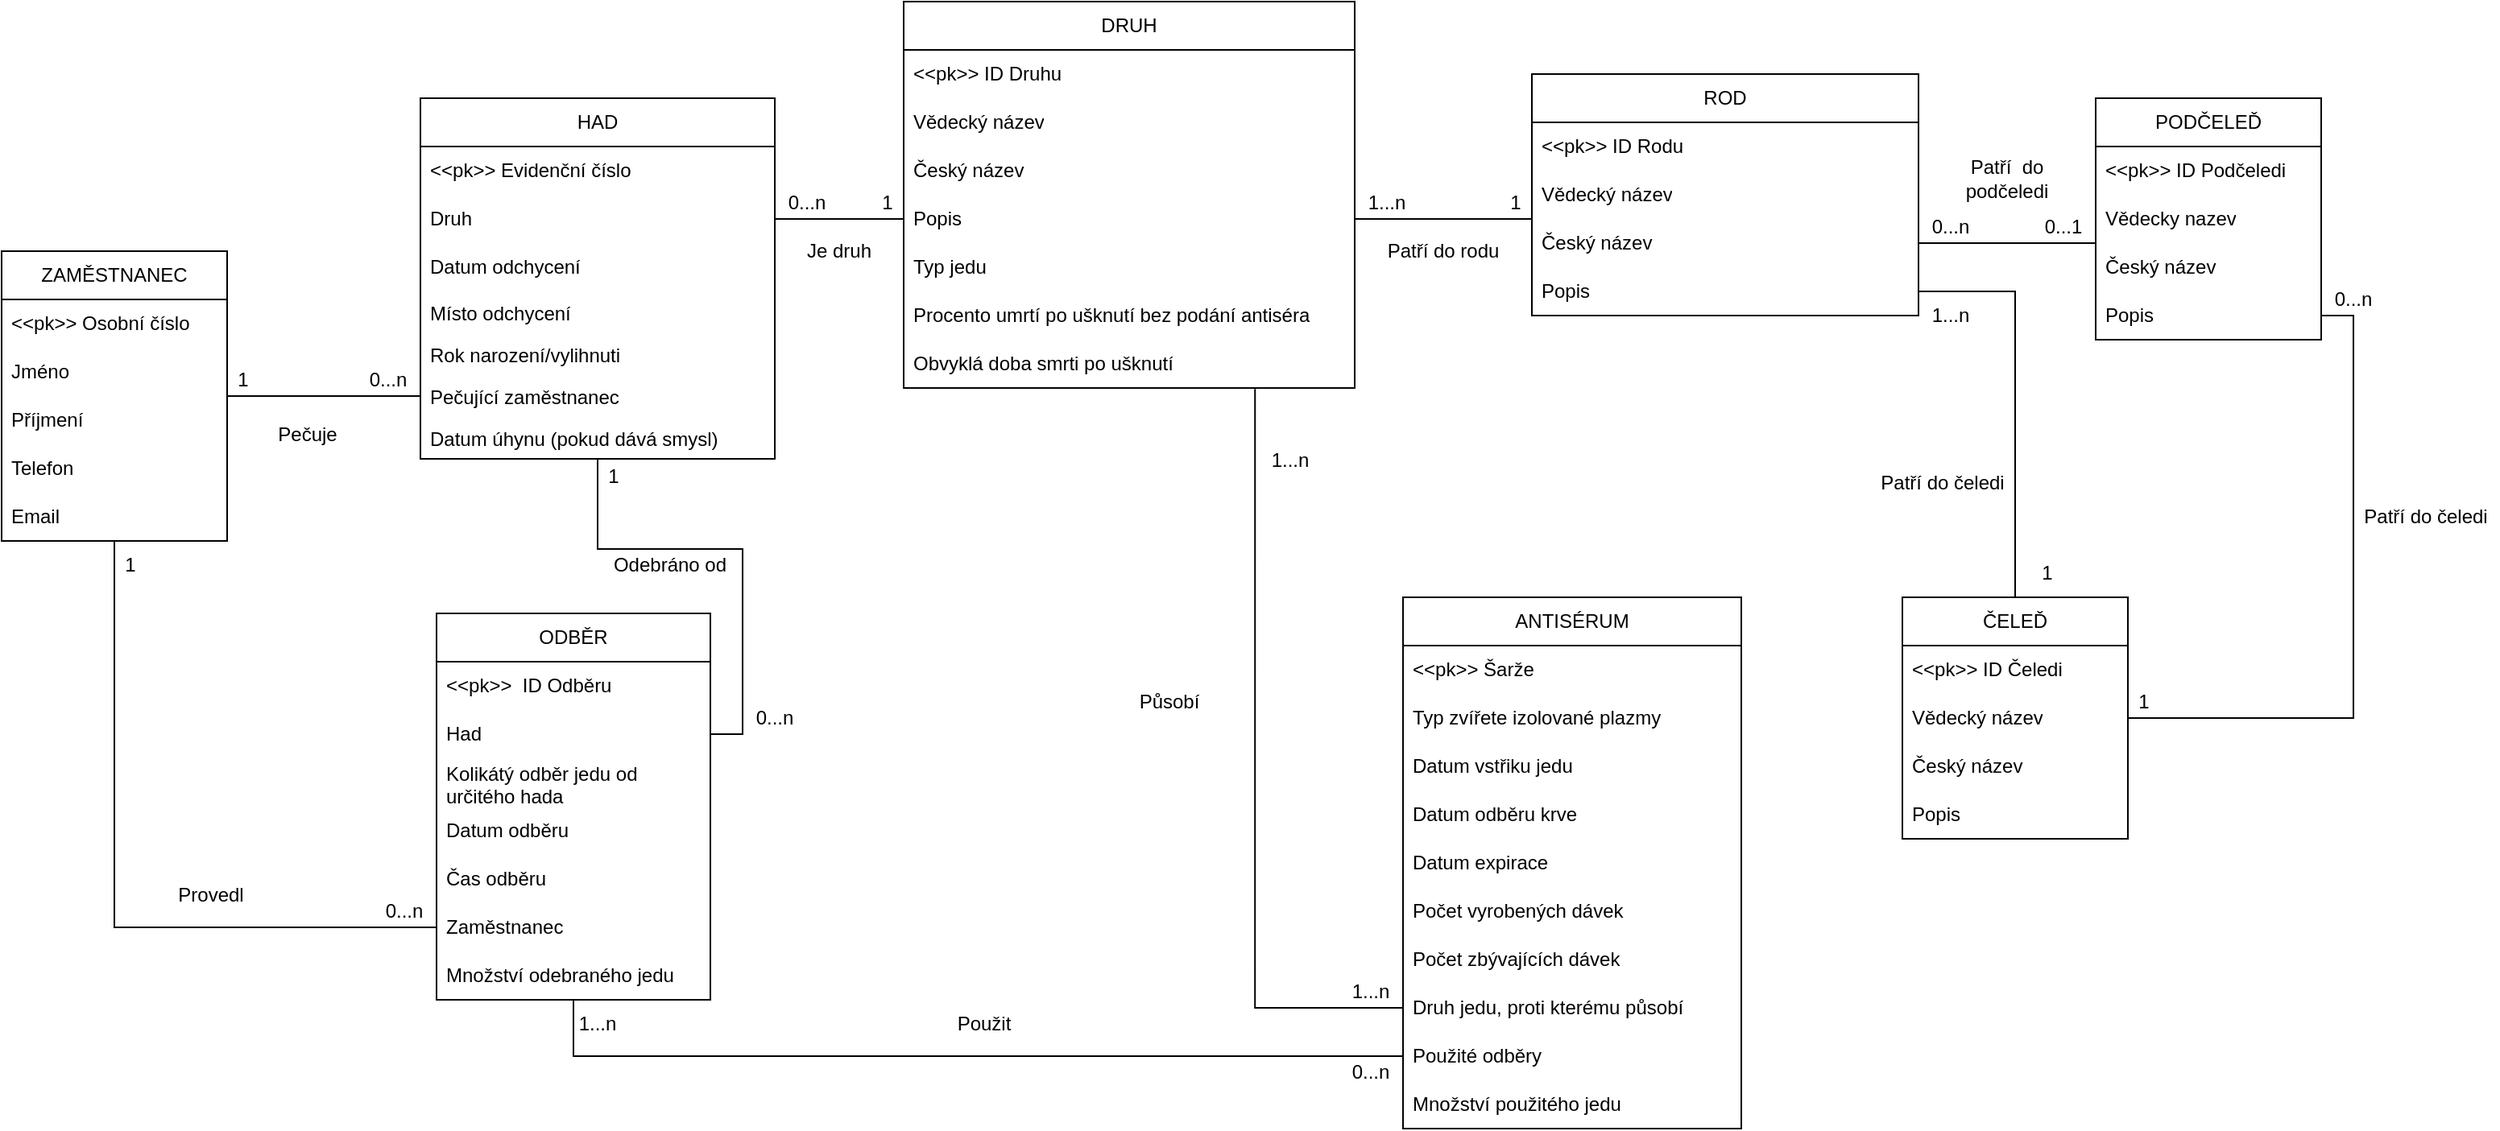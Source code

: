 <mxfile version="20.5.2" type="device"><diagram id="rtEeMS-5tNFbXcTpwLxN" name="Stránka-1"><mxGraphModel dx="2595" dy="1303" grid="1" gridSize="10" guides="1" tooltips="1" connect="1" arrows="1" fold="1" page="1" pageScale="1" pageWidth="827" pageHeight="1169" math="0" shadow="0"><root><mxCell id="0"/><mxCell id="1" parent="0"/><mxCell id="_TnQr1zKkt2MSyMMZO6r-1" value="HAD" style="swimlane;fontStyle=0;childLayout=stackLayout;horizontal=1;startSize=30;horizontalStack=0;resizeParent=1;resizeParentMax=0;resizeLast=0;collapsible=1;marginBottom=0;whiteSpace=wrap;html=1;" vertex="1" parent="1"><mxGeometry x="340" y="240" width="220" height="224" as="geometry"><mxRectangle x="340" y="220" width="70" height="30" as="alternateBounds"/></mxGeometry></mxCell><mxCell id="_TnQr1zKkt2MSyMMZO6r-2" value="&amp;lt;&amp;lt;pk&amp;gt;&amp;gt; Evidenční číslo" style="text;strokeColor=none;fillColor=none;align=left;verticalAlign=middle;spacingLeft=4;spacingRight=4;overflow=hidden;points=[[0,0.5],[1,0.5]];portConstraint=eastwest;rotatable=0;whiteSpace=wrap;html=1;" vertex="1" parent="_TnQr1zKkt2MSyMMZO6r-1"><mxGeometry y="30" width="220" height="30" as="geometry"/></mxCell><mxCell id="_TnQr1zKkt2MSyMMZO6r-3" value="Druh" style="text;strokeColor=none;fillColor=none;align=left;verticalAlign=middle;spacingLeft=4;spacingRight=4;overflow=hidden;points=[[0,0.5],[1,0.5]];portConstraint=eastwest;rotatable=0;whiteSpace=wrap;html=1;" vertex="1" parent="_TnQr1zKkt2MSyMMZO6r-1"><mxGeometry y="60" width="220" height="30" as="geometry"/></mxCell><mxCell id="_TnQr1zKkt2MSyMMZO6r-4" value="Datum odchycení" style="text;strokeColor=none;fillColor=none;align=left;verticalAlign=middle;spacingLeft=4;spacingRight=4;overflow=hidden;points=[[0,0.5],[1,0.5]];portConstraint=eastwest;rotatable=0;whiteSpace=wrap;html=1;" vertex="1" parent="_TnQr1zKkt2MSyMMZO6r-1"><mxGeometry y="90" width="220" height="30" as="geometry"/></mxCell><mxCell id="_TnQr1zKkt2MSyMMZO6r-18" value="Místo odchycení" style="text;strokeColor=none;fillColor=none;align=left;verticalAlign=top;spacingLeft=4;spacingRight=4;overflow=hidden;rotatable=0;points=[[0,0.5],[1,0.5]];portConstraint=eastwest;whiteSpace=wrap;html=1;" vertex="1" parent="_TnQr1zKkt2MSyMMZO6r-1"><mxGeometry y="120" width="220" height="26" as="geometry"/></mxCell><mxCell id="_TnQr1zKkt2MSyMMZO6r-17" value="Rok narození/vylihnuti" style="text;strokeColor=none;fillColor=none;align=left;verticalAlign=top;spacingLeft=4;spacingRight=4;overflow=hidden;rotatable=0;points=[[0,0.5],[1,0.5]];portConstraint=eastwest;whiteSpace=wrap;html=1;" vertex="1" parent="_TnQr1zKkt2MSyMMZO6r-1"><mxGeometry y="146" width="220" height="26" as="geometry"/></mxCell><mxCell id="_TnQr1zKkt2MSyMMZO6r-19" value="Pečující zaměstnanec" style="text;strokeColor=none;fillColor=none;align=left;verticalAlign=top;spacingLeft=4;spacingRight=4;overflow=hidden;rotatable=0;points=[[0,0.5],[1,0.5]];portConstraint=eastwest;whiteSpace=wrap;html=1;" vertex="1" parent="_TnQr1zKkt2MSyMMZO6r-1"><mxGeometry y="172" width="220" height="26" as="geometry"/></mxCell><mxCell id="_TnQr1zKkt2MSyMMZO6r-16" value="Datum úhynu (pokud dává smysl)" style="text;strokeColor=none;fillColor=none;align=left;verticalAlign=top;spacingLeft=4;spacingRight=4;overflow=hidden;rotatable=0;points=[[0,0.5],[1,0.5]];portConstraint=eastwest;whiteSpace=wrap;html=1;" vertex="1" parent="_TnQr1zKkt2MSyMMZO6r-1"><mxGeometry y="198" width="220" height="26" as="geometry"/></mxCell><mxCell id="_TnQr1zKkt2MSyMMZO6r-12" value="DRUH" style="swimlane;fontStyle=0;childLayout=stackLayout;horizontal=1;startSize=30;horizontalStack=0;resizeParent=1;resizeParentMax=0;resizeLast=0;collapsible=1;marginBottom=0;whiteSpace=wrap;html=1;" vertex="1" parent="1"><mxGeometry x="640" y="180" width="280" height="240" as="geometry"/></mxCell><mxCell id="_TnQr1zKkt2MSyMMZO6r-13" value="&amp;lt;&amp;lt;pk&amp;gt;&amp;gt; ID Druhu" style="text;strokeColor=none;fillColor=none;align=left;verticalAlign=middle;spacingLeft=4;spacingRight=4;overflow=hidden;points=[[0,0.5],[1,0.5]];portConstraint=eastwest;rotatable=0;whiteSpace=wrap;html=1;" vertex="1" parent="_TnQr1zKkt2MSyMMZO6r-12"><mxGeometry y="30" width="280" height="30" as="geometry"/></mxCell><mxCell id="_TnQr1zKkt2MSyMMZO6r-14" value="Vědecký název" style="text;strokeColor=none;fillColor=none;align=left;verticalAlign=middle;spacingLeft=4;spacingRight=4;overflow=hidden;points=[[0,0.5],[1,0.5]];portConstraint=eastwest;rotatable=0;whiteSpace=wrap;html=1;" vertex="1" parent="_TnQr1zKkt2MSyMMZO6r-12"><mxGeometry y="60" width="280" height="30" as="geometry"/></mxCell><mxCell id="_TnQr1zKkt2MSyMMZO6r-15" value="Český název" style="text;strokeColor=none;fillColor=none;align=left;verticalAlign=middle;spacingLeft=4;spacingRight=4;overflow=hidden;points=[[0,0.5],[1,0.5]];portConstraint=eastwest;rotatable=0;whiteSpace=wrap;html=1;" vertex="1" parent="_TnQr1zKkt2MSyMMZO6r-12"><mxGeometry y="90" width="280" height="30" as="geometry"/></mxCell><mxCell id="_TnQr1zKkt2MSyMMZO6r-22" value="Popis" style="text;strokeColor=none;fillColor=none;align=left;verticalAlign=middle;spacingLeft=4;spacingRight=4;overflow=hidden;points=[[0,0.5],[1,0.5]];portConstraint=eastwest;rotatable=0;whiteSpace=wrap;html=1;" vertex="1" parent="_TnQr1zKkt2MSyMMZO6r-12"><mxGeometry y="120" width="280" height="30" as="geometry"/></mxCell><mxCell id="_TnQr1zKkt2MSyMMZO6r-23" value="Typ jedu" style="text;strokeColor=none;fillColor=none;align=left;verticalAlign=middle;spacingLeft=4;spacingRight=4;overflow=hidden;points=[[0,0.5],[1,0.5]];portConstraint=eastwest;rotatable=0;whiteSpace=wrap;html=1;" vertex="1" parent="_TnQr1zKkt2MSyMMZO6r-12"><mxGeometry y="150" width="280" height="30" as="geometry"/></mxCell><mxCell id="_TnQr1zKkt2MSyMMZO6r-21" value="Procento umrtí po ušknutí bez podání antiséra" style="text;strokeColor=none;fillColor=none;align=left;verticalAlign=middle;spacingLeft=4;spacingRight=4;overflow=hidden;points=[[0,0.5],[1,0.5]];portConstraint=eastwest;rotatable=0;whiteSpace=wrap;html=1;" vertex="1" parent="_TnQr1zKkt2MSyMMZO6r-12"><mxGeometry y="180" width="280" height="30" as="geometry"/></mxCell><mxCell id="_TnQr1zKkt2MSyMMZO6r-20" value="Obvyklá doba smrti po ušknutí" style="text;strokeColor=none;fillColor=none;align=left;verticalAlign=middle;spacingLeft=4;spacingRight=4;overflow=hidden;points=[[0,0.5],[1,0.5]];portConstraint=eastwest;rotatable=0;whiteSpace=wrap;html=1;" vertex="1" parent="_TnQr1zKkt2MSyMMZO6r-12"><mxGeometry y="210" width="280" height="30" as="geometry"/></mxCell><mxCell id="_TnQr1zKkt2MSyMMZO6r-25" value="PODČELEĎ" style="swimlane;fontStyle=0;childLayout=stackLayout;horizontal=1;startSize=30;horizontalStack=0;resizeParent=1;resizeParentMax=0;resizeLast=0;collapsible=1;marginBottom=0;whiteSpace=wrap;html=1;" vertex="1" parent="1"><mxGeometry x="1380" y="240" width="140" height="150" as="geometry"/></mxCell><mxCell id="_TnQr1zKkt2MSyMMZO6r-26" value="&amp;lt;&amp;lt;pk&amp;gt;&amp;gt; ID Podčeledi" style="text;strokeColor=none;fillColor=none;align=left;verticalAlign=middle;spacingLeft=4;spacingRight=4;overflow=hidden;points=[[0,0.5],[1,0.5]];portConstraint=eastwest;rotatable=0;whiteSpace=wrap;html=1;" vertex="1" parent="_TnQr1zKkt2MSyMMZO6r-25"><mxGeometry y="30" width="140" height="30" as="geometry"/></mxCell><mxCell id="_TnQr1zKkt2MSyMMZO6r-27" value="Vědecky nazev" style="text;strokeColor=none;fillColor=none;align=left;verticalAlign=middle;spacingLeft=4;spacingRight=4;overflow=hidden;points=[[0,0.5],[1,0.5]];portConstraint=eastwest;rotatable=0;whiteSpace=wrap;html=1;" vertex="1" parent="_TnQr1zKkt2MSyMMZO6r-25"><mxGeometry y="60" width="140" height="30" as="geometry"/></mxCell><mxCell id="_TnQr1zKkt2MSyMMZO6r-29" value="Český název" style="text;strokeColor=none;fillColor=none;align=left;verticalAlign=middle;spacingLeft=4;spacingRight=4;overflow=hidden;points=[[0,0.5],[1,0.5]];portConstraint=eastwest;rotatable=0;whiteSpace=wrap;html=1;" vertex="1" parent="_TnQr1zKkt2MSyMMZO6r-25"><mxGeometry y="90" width="140" height="30" as="geometry"/></mxCell><mxCell id="_TnQr1zKkt2MSyMMZO6r-28" value="Popis" style="text;strokeColor=none;fillColor=none;align=left;verticalAlign=middle;spacingLeft=4;spacingRight=4;overflow=hidden;points=[[0,0.5],[1,0.5]];portConstraint=eastwest;rotatable=0;whiteSpace=wrap;html=1;" vertex="1" parent="_TnQr1zKkt2MSyMMZO6r-25"><mxGeometry y="120" width="140" height="30" as="geometry"/></mxCell><mxCell id="_TnQr1zKkt2MSyMMZO6r-30" value="ROD" style="swimlane;fontStyle=0;childLayout=stackLayout;horizontal=1;startSize=30;horizontalStack=0;resizeParent=1;resizeParentMax=0;resizeLast=0;collapsible=1;marginBottom=0;whiteSpace=wrap;html=1;" vertex="1" parent="1"><mxGeometry x="1030" y="225" width="240" height="150" as="geometry"/></mxCell><mxCell id="_TnQr1zKkt2MSyMMZO6r-31" value="&amp;lt;&amp;lt;pk&amp;gt;&amp;gt; ID Rodu" style="text;strokeColor=none;fillColor=none;align=left;verticalAlign=middle;spacingLeft=4;spacingRight=4;overflow=hidden;points=[[0,0.5],[1,0.5]];portConstraint=eastwest;rotatable=0;whiteSpace=wrap;html=1;" vertex="1" parent="_TnQr1zKkt2MSyMMZO6r-30"><mxGeometry y="30" width="240" height="30" as="geometry"/></mxCell><mxCell id="_TnQr1zKkt2MSyMMZO6r-32" value="Vědecký název" style="text;strokeColor=none;fillColor=none;align=left;verticalAlign=middle;spacingLeft=4;spacingRight=4;overflow=hidden;points=[[0,0.5],[1,0.5]];portConstraint=eastwest;rotatable=0;whiteSpace=wrap;html=1;" vertex="1" parent="_TnQr1zKkt2MSyMMZO6r-30"><mxGeometry y="60" width="240" height="30" as="geometry"/></mxCell><mxCell id="_TnQr1zKkt2MSyMMZO6r-33" value="Český název" style="text;strokeColor=none;fillColor=none;align=left;verticalAlign=middle;spacingLeft=4;spacingRight=4;overflow=hidden;points=[[0,0.5],[1,0.5]];portConstraint=eastwest;rotatable=0;whiteSpace=wrap;html=1;" vertex="1" parent="_TnQr1zKkt2MSyMMZO6r-30"><mxGeometry y="90" width="240" height="30" as="geometry"/></mxCell><mxCell id="_TnQr1zKkt2MSyMMZO6r-34" value="Popis" style="text;strokeColor=none;fillColor=none;align=left;verticalAlign=middle;spacingLeft=4;spacingRight=4;overflow=hidden;points=[[0,0.5],[1,0.5]];portConstraint=eastwest;rotatable=0;whiteSpace=wrap;html=1;" vertex="1" parent="_TnQr1zKkt2MSyMMZO6r-30"><mxGeometry y="120" width="240" height="30" as="geometry"/></mxCell><mxCell id="_TnQr1zKkt2MSyMMZO6r-35" value="ČELEĎ" style="swimlane;fontStyle=0;childLayout=stackLayout;horizontal=1;startSize=30;horizontalStack=0;resizeParent=1;resizeParentMax=0;resizeLast=0;collapsible=1;marginBottom=0;whiteSpace=wrap;html=1;" vertex="1" parent="1"><mxGeometry x="1260" y="550" width="140" height="150" as="geometry"/></mxCell><mxCell id="_TnQr1zKkt2MSyMMZO6r-36" value="&amp;lt;&amp;lt;pk&amp;gt;&amp;gt; ID Čeledi" style="text;strokeColor=none;fillColor=none;align=left;verticalAlign=middle;spacingLeft=4;spacingRight=4;overflow=hidden;points=[[0,0.5],[1,0.5]];portConstraint=eastwest;rotatable=0;whiteSpace=wrap;html=1;" vertex="1" parent="_TnQr1zKkt2MSyMMZO6r-35"><mxGeometry y="30" width="140" height="30" as="geometry"/></mxCell><mxCell id="_TnQr1zKkt2MSyMMZO6r-37" value="Vědecký název" style="text;strokeColor=none;fillColor=none;align=left;verticalAlign=middle;spacingLeft=4;spacingRight=4;overflow=hidden;points=[[0,0.5],[1,0.5]];portConstraint=eastwest;rotatable=0;whiteSpace=wrap;html=1;" vertex="1" parent="_TnQr1zKkt2MSyMMZO6r-35"><mxGeometry y="60" width="140" height="30" as="geometry"/></mxCell><mxCell id="_TnQr1zKkt2MSyMMZO6r-38" value="Český název" style="text;strokeColor=none;fillColor=none;align=left;verticalAlign=middle;spacingLeft=4;spacingRight=4;overflow=hidden;points=[[0,0.5],[1,0.5]];portConstraint=eastwest;rotatable=0;whiteSpace=wrap;html=1;" vertex="1" parent="_TnQr1zKkt2MSyMMZO6r-35"><mxGeometry y="90" width="140" height="30" as="geometry"/></mxCell><mxCell id="_TnQr1zKkt2MSyMMZO6r-39" value="Popis" style="text;strokeColor=none;fillColor=none;align=left;verticalAlign=middle;spacingLeft=4;spacingRight=4;overflow=hidden;points=[[0,0.5],[1,0.5]];portConstraint=eastwest;rotatable=0;whiteSpace=wrap;html=1;" vertex="1" parent="_TnQr1zKkt2MSyMMZO6r-35"><mxGeometry y="120" width="140" height="30" as="geometry"/></mxCell><mxCell id="_TnQr1zKkt2MSyMMZO6r-44" value="ZAMĚSTNANEC" style="swimlane;fontStyle=0;childLayout=stackLayout;horizontal=1;startSize=30;horizontalStack=0;resizeParent=1;resizeParentMax=0;resizeLast=0;collapsible=1;marginBottom=0;whiteSpace=wrap;html=1;" vertex="1" parent="1"><mxGeometry x="80" y="335" width="140" height="180" as="geometry"/></mxCell><mxCell id="_TnQr1zKkt2MSyMMZO6r-45" value="&amp;lt;&amp;lt;pk&amp;gt;&amp;gt; Osobní číslo" style="text;strokeColor=none;fillColor=none;align=left;verticalAlign=middle;spacingLeft=4;spacingRight=4;overflow=hidden;points=[[0,0.5],[1,0.5]];portConstraint=eastwest;rotatable=0;whiteSpace=wrap;html=1;" vertex="1" parent="_TnQr1zKkt2MSyMMZO6r-44"><mxGeometry y="30" width="140" height="30" as="geometry"/></mxCell><mxCell id="_TnQr1zKkt2MSyMMZO6r-46" value="Jméno" style="text;strokeColor=none;fillColor=none;align=left;verticalAlign=middle;spacingLeft=4;spacingRight=4;overflow=hidden;points=[[0,0.5],[1,0.5]];portConstraint=eastwest;rotatable=0;whiteSpace=wrap;html=1;" vertex="1" parent="_TnQr1zKkt2MSyMMZO6r-44"><mxGeometry y="60" width="140" height="30" as="geometry"/></mxCell><mxCell id="_TnQr1zKkt2MSyMMZO6r-47" value="Příjmení" style="text;strokeColor=none;fillColor=none;align=left;verticalAlign=middle;spacingLeft=4;spacingRight=4;overflow=hidden;points=[[0,0.5],[1,0.5]];portConstraint=eastwest;rotatable=0;whiteSpace=wrap;html=1;" vertex="1" parent="_TnQr1zKkt2MSyMMZO6r-44"><mxGeometry y="90" width="140" height="30" as="geometry"/></mxCell><mxCell id="_TnQr1zKkt2MSyMMZO6r-48" value="Telefon" style="text;strokeColor=none;fillColor=none;align=left;verticalAlign=middle;spacingLeft=4;spacingRight=4;overflow=hidden;points=[[0,0.5],[1,0.5]];portConstraint=eastwest;rotatable=0;whiteSpace=wrap;html=1;" vertex="1" parent="_TnQr1zKkt2MSyMMZO6r-44"><mxGeometry y="120" width="140" height="30" as="geometry"/></mxCell><mxCell id="_TnQr1zKkt2MSyMMZO6r-49" value="Email" style="text;strokeColor=none;fillColor=none;align=left;verticalAlign=middle;spacingLeft=4;spacingRight=4;overflow=hidden;points=[[0,0.5],[1,0.5]];portConstraint=eastwest;rotatable=0;whiteSpace=wrap;html=1;" vertex="1" parent="_TnQr1zKkt2MSyMMZO6r-44"><mxGeometry y="150" width="140" height="30" as="geometry"/></mxCell><mxCell id="_TnQr1zKkt2MSyMMZO6r-55" value="ANTISÉRUM" style="swimlane;fontStyle=0;childLayout=stackLayout;horizontal=1;startSize=30;horizontalStack=0;resizeParent=1;resizeParentMax=0;resizeLast=0;collapsible=1;marginBottom=0;whiteSpace=wrap;html=1;" vertex="1" parent="1"><mxGeometry x="950" y="550" width="210" height="330" as="geometry"/></mxCell><mxCell id="_TnQr1zKkt2MSyMMZO6r-56" value="&amp;lt;&amp;lt;pk&amp;gt;&amp;gt; Šarže" style="text;strokeColor=none;fillColor=none;align=left;verticalAlign=middle;spacingLeft=4;spacingRight=4;overflow=hidden;points=[[0,0.5],[1,0.5]];portConstraint=eastwest;rotatable=0;whiteSpace=wrap;html=1;" vertex="1" parent="_TnQr1zKkt2MSyMMZO6r-55"><mxGeometry y="30" width="210" height="30" as="geometry"/></mxCell><mxCell id="_TnQr1zKkt2MSyMMZO6r-60" value="Typ zvířete izolované plazmy" style="text;strokeColor=none;fillColor=none;align=left;verticalAlign=middle;spacingLeft=4;spacingRight=4;overflow=hidden;points=[[0,0.5],[1,0.5]];portConstraint=eastwest;rotatable=0;whiteSpace=wrap;html=1;" vertex="1" parent="_TnQr1zKkt2MSyMMZO6r-55"><mxGeometry y="60" width="210" height="30" as="geometry"/></mxCell><mxCell id="_TnQr1zKkt2MSyMMZO6r-63" value="Datum vstřiku jedu&amp;nbsp;" style="text;strokeColor=none;fillColor=none;align=left;verticalAlign=middle;spacingLeft=4;spacingRight=4;overflow=hidden;points=[[0,0.5],[1,0.5]];portConstraint=eastwest;rotatable=0;whiteSpace=wrap;html=1;" vertex="1" parent="_TnQr1zKkt2MSyMMZO6r-55"><mxGeometry y="90" width="210" height="30" as="geometry"/></mxCell><mxCell id="_TnQr1zKkt2MSyMMZO6r-62" value="Datum odběru krve" style="text;strokeColor=none;fillColor=none;align=left;verticalAlign=middle;spacingLeft=4;spacingRight=4;overflow=hidden;points=[[0,0.5],[1,0.5]];portConstraint=eastwest;rotatable=0;whiteSpace=wrap;html=1;" vertex="1" parent="_TnQr1zKkt2MSyMMZO6r-55"><mxGeometry y="120" width="210" height="30" as="geometry"/></mxCell><mxCell id="_TnQr1zKkt2MSyMMZO6r-61" value="Datum expirace" style="text;strokeColor=none;fillColor=none;align=left;verticalAlign=middle;spacingLeft=4;spacingRight=4;overflow=hidden;points=[[0,0.5],[1,0.5]];portConstraint=eastwest;rotatable=0;whiteSpace=wrap;html=1;" vertex="1" parent="_TnQr1zKkt2MSyMMZO6r-55"><mxGeometry y="150" width="210" height="30" as="geometry"/></mxCell><mxCell id="_TnQr1zKkt2MSyMMZO6r-57" value="Počet vyrobených dávek" style="text;strokeColor=none;fillColor=none;align=left;verticalAlign=middle;spacingLeft=4;spacingRight=4;overflow=hidden;points=[[0,0.5],[1,0.5]];portConstraint=eastwest;rotatable=0;whiteSpace=wrap;html=1;" vertex="1" parent="_TnQr1zKkt2MSyMMZO6r-55"><mxGeometry y="180" width="210" height="30" as="geometry"/></mxCell><mxCell id="_TnQr1zKkt2MSyMMZO6r-59" value="Počet zbývajících dávek" style="text;strokeColor=none;fillColor=none;align=left;verticalAlign=middle;spacingLeft=4;spacingRight=4;overflow=hidden;points=[[0,0.5],[1,0.5]];portConstraint=eastwest;rotatable=0;whiteSpace=wrap;html=1;" vertex="1" parent="_TnQr1zKkt2MSyMMZO6r-55"><mxGeometry y="210" width="210" height="30" as="geometry"/></mxCell><mxCell id="_TnQr1zKkt2MSyMMZO6r-58" value="Druh jedu, proti kterému působí" style="text;strokeColor=none;fillColor=none;align=left;verticalAlign=middle;spacingLeft=4;spacingRight=4;overflow=hidden;points=[[0,0.5],[1,0.5]];portConstraint=eastwest;rotatable=0;whiteSpace=wrap;html=1;" vertex="1" parent="_TnQr1zKkt2MSyMMZO6r-55"><mxGeometry y="240" width="210" height="30" as="geometry"/></mxCell><mxCell id="_TnQr1zKkt2MSyMMZO6r-64" value="Použité odběry" style="text;strokeColor=none;fillColor=none;align=left;verticalAlign=middle;spacingLeft=4;spacingRight=4;overflow=hidden;points=[[0,0.5],[1,0.5]];portConstraint=eastwest;rotatable=0;whiteSpace=wrap;html=1;" vertex="1" parent="_TnQr1zKkt2MSyMMZO6r-55"><mxGeometry y="270" width="210" height="30" as="geometry"/></mxCell><mxCell id="_TnQr1zKkt2MSyMMZO6r-66" value="Množství použitého jedu" style="text;strokeColor=none;fillColor=none;align=left;verticalAlign=middle;spacingLeft=4;spacingRight=4;overflow=hidden;points=[[0,0.5],[1,0.5]];portConstraint=eastwest;rotatable=0;whiteSpace=wrap;html=1;" vertex="1" parent="_TnQr1zKkt2MSyMMZO6r-55"><mxGeometry y="300" width="210" height="30" as="geometry"/></mxCell><mxCell id="_TnQr1zKkt2MSyMMZO6r-67" value="ODBĚR" style="swimlane;fontStyle=0;childLayout=stackLayout;horizontal=1;startSize=30;horizontalStack=0;resizeParent=1;resizeParentMax=0;resizeLast=0;collapsible=1;marginBottom=0;whiteSpace=wrap;html=1;" vertex="1" parent="1"><mxGeometry x="350" y="560" width="170" height="240" as="geometry"/></mxCell><mxCell id="_TnQr1zKkt2MSyMMZO6r-68" value="&amp;lt;&amp;lt;pk&amp;gt;&amp;gt;&amp;nbsp; ID Odběru" style="text;strokeColor=none;fillColor=none;align=left;verticalAlign=middle;spacingLeft=4;spacingRight=4;overflow=hidden;points=[[0,0.5],[1,0.5]];portConstraint=eastwest;rotatable=0;whiteSpace=wrap;html=1;" vertex="1" parent="_TnQr1zKkt2MSyMMZO6r-67"><mxGeometry y="30" width="170" height="30" as="geometry"/></mxCell><mxCell id="_TnQr1zKkt2MSyMMZO6r-73" value="Had" style="text;strokeColor=none;fillColor=none;align=left;verticalAlign=middle;spacingLeft=4;spacingRight=4;overflow=hidden;points=[[0,0.5],[1,0.5]];portConstraint=eastwest;rotatable=0;whiteSpace=wrap;html=1;" vertex="1" parent="_TnQr1zKkt2MSyMMZO6r-67"><mxGeometry y="60" width="170" height="30" as="geometry"/></mxCell><mxCell id="_TnQr1zKkt2MSyMMZO6r-72" value="Kolikátý odběr jedu od určitého hada" style="text;strokeColor=none;fillColor=none;align=left;verticalAlign=middle;spacingLeft=4;spacingRight=4;overflow=hidden;points=[[0,0.5],[1,0.5]];portConstraint=eastwest;rotatable=0;whiteSpace=wrap;html=1;" vertex="1" parent="_TnQr1zKkt2MSyMMZO6r-67"><mxGeometry y="90" width="170" height="30" as="geometry"/></mxCell><mxCell id="_TnQr1zKkt2MSyMMZO6r-69" value="Datum odběru" style="text;strokeColor=none;fillColor=none;align=left;verticalAlign=middle;spacingLeft=4;spacingRight=4;overflow=hidden;points=[[0,0.5],[1,0.5]];portConstraint=eastwest;rotatable=0;whiteSpace=wrap;html=1;" vertex="1" parent="_TnQr1zKkt2MSyMMZO6r-67"><mxGeometry y="120" width="170" height="30" as="geometry"/></mxCell><mxCell id="_TnQr1zKkt2MSyMMZO6r-71" value="Čas odběru" style="text;strokeColor=none;fillColor=none;align=left;verticalAlign=middle;spacingLeft=4;spacingRight=4;overflow=hidden;points=[[0,0.5],[1,0.5]];portConstraint=eastwest;rotatable=0;whiteSpace=wrap;html=1;" vertex="1" parent="_TnQr1zKkt2MSyMMZO6r-67"><mxGeometry y="150" width="170" height="30" as="geometry"/></mxCell><mxCell id="_TnQr1zKkt2MSyMMZO6r-70" value="Zaměstnanec" style="text;strokeColor=none;fillColor=none;align=left;verticalAlign=middle;spacingLeft=4;spacingRight=4;overflow=hidden;points=[[0,0.5],[1,0.5]];portConstraint=eastwest;rotatable=0;whiteSpace=wrap;html=1;" vertex="1" parent="_TnQr1zKkt2MSyMMZO6r-67"><mxGeometry y="180" width="170" height="30" as="geometry"/></mxCell><mxCell id="_TnQr1zKkt2MSyMMZO6r-74" value="Množství odebraného jedu" style="text;strokeColor=none;fillColor=none;align=left;verticalAlign=middle;spacingLeft=4;spacingRight=4;overflow=hidden;points=[[0,0.5],[1,0.5]];portConstraint=eastwest;rotatable=0;whiteSpace=wrap;html=1;" vertex="1" parent="_TnQr1zKkt2MSyMMZO6r-67"><mxGeometry y="210" width="170" height="30" as="geometry"/></mxCell><mxCell id="_TnQr1zKkt2MSyMMZO6r-83" style="edgeStyle=orthogonalEdgeStyle;rounded=0;orthogonalLoop=1;jettySize=auto;html=1;exitX=0;exitY=0.5;exitDx=0;exitDy=0;endArrow=none;endFill=0;" edge="1" parent="1" source="_TnQr1zKkt2MSyMMZO6r-19" target="_TnQr1zKkt2MSyMMZO6r-44"><mxGeometry relative="1" as="geometry"/></mxCell><mxCell id="_TnQr1zKkt2MSyMMZO6r-86" style="edgeStyle=orthogonalEdgeStyle;rounded=0;orthogonalLoop=1;jettySize=auto;html=1;exitX=1;exitY=0.5;exitDx=0;exitDy=0;endArrow=none;endFill=0;" edge="1" parent="1" source="_TnQr1zKkt2MSyMMZO6r-73" target="_TnQr1zKkt2MSyMMZO6r-1"><mxGeometry relative="1" as="geometry"><Array as="points"><mxPoint x="540" y="635"/><mxPoint x="540" y="520"/><mxPoint x="450" y="520"/></Array></mxGeometry></mxCell><mxCell id="_TnQr1zKkt2MSyMMZO6r-87" style="edgeStyle=orthogonalEdgeStyle;rounded=0;orthogonalLoop=1;jettySize=auto;html=1;exitX=1;exitY=0.5;exitDx=0;exitDy=0;endArrow=none;endFill=0;" edge="1" parent="1" source="_TnQr1zKkt2MSyMMZO6r-3" target="_TnQr1zKkt2MSyMMZO6r-12"><mxGeometry relative="1" as="geometry"><Array as="points"><mxPoint x="640" y="315"/><mxPoint x="640" y="315"/></Array></mxGeometry></mxCell><mxCell id="_TnQr1zKkt2MSyMMZO6r-90" style="edgeStyle=orthogonalEdgeStyle;rounded=0;orthogonalLoop=1;jettySize=auto;html=1;exitX=1;exitY=0.5;exitDx=0;exitDy=0;endArrow=none;endFill=0;" edge="1" parent="1" target="_TnQr1zKkt2MSyMMZO6r-30"><mxGeometry relative="1" as="geometry"><mxPoint x="920" y="315" as="sourcePoint"/><Array as="points"><mxPoint x="1000" y="315"/><mxPoint x="1000" y="315"/></Array></mxGeometry></mxCell><mxCell id="_TnQr1zKkt2MSyMMZO6r-92" style="edgeStyle=orthogonalEdgeStyle;rounded=0;orthogonalLoop=1;jettySize=auto;html=1;exitX=1;exitY=0.5;exitDx=0;exitDy=0;endArrow=none;endFill=0;" edge="1" parent="1" target="_TnQr1zKkt2MSyMMZO6r-25"><mxGeometry relative="1" as="geometry"><mxPoint x="1270" y="330" as="sourcePoint"/><Array as="points"><mxPoint x="1350" y="330"/><mxPoint x="1350" y="330"/></Array></mxGeometry></mxCell><mxCell id="_TnQr1zKkt2MSyMMZO6r-95" style="edgeStyle=orthogonalEdgeStyle;rounded=0;orthogonalLoop=1;jettySize=auto;html=1;exitX=1;exitY=0.5;exitDx=0;exitDy=0;endArrow=none;endFill=0;" edge="1" parent="1" source="_TnQr1zKkt2MSyMMZO6r-33" target="_TnQr1zKkt2MSyMMZO6r-35"><mxGeometry relative="1" as="geometry"><Array as="points"><mxPoint x="1270" y="360"/><mxPoint x="1330" y="360"/></Array></mxGeometry></mxCell><mxCell id="_TnQr1zKkt2MSyMMZO6r-97" style="edgeStyle=orthogonalEdgeStyle;rounded=0;orthogonalLoop=1;jettySize=auto;html=1;exitX=0;exitY=0.5;exitDx=0;exitDy=0;endArrow=none;endFill=0;" edge="1" parent="1" source="_TnQr1zKkt2MSyMMZO6r-70" target="_TnQr1zKkt2MSyMMZO6r-44"><mxGeometry relative="1" as="geometry"/></mxCell><mxCell id="_TnQr1zKkt2MSyMMZO6r-98" style="edgeStyle=orthogonalEdgeStyle;rounded=0;orthogonalLoop=1;jettySize=auto;html=1;exitX=0;exitY=0.5;exitDx=0;exitDy=0;entryX=0.779;entryY=1.019;entryDx=0;entryDy=0;entryPerimeter=0;endArrow=none;endFill=0;" edge="1" parent="1" source="_TnQr1zKkt2MSyMMZO6r-58" target="_TnQr1zKkt2MSyMMZO6r-20"><mxGeometry relative="1" as="geometry"><Array as="points"><mxPoint x="858" y="805"/></Array></mxGeometry></mxCell><mxCell id="_TnQr1zKkt2MSyMMZO6r-99" style="edgeStyle=orthogonalEdgeStyle;rounded=0;orthogonalLoop=1;jettySize=auto;html=1;exitX=0;exitY=0.5;exitDx=0;exitDy=0;endArrow=none;endFill=0;" edge="1" parent="1" source="_TnQr1zKkt2MSyMMZO6r-64" target="_TnQr1zKkt2MSyMMZO6r-67"><mxGeometry relative="1" as="geometry"/></mxCell><mxCell id="_TnQr1zKkt2MSyMMZO6r-100" value="0...n" style="text;html=1;strokeColor=none;fillColor=none;align=center;verticalAlign=middle;whiteSpace=wrap;rounded=0;" vertex="1" parent="1"><mxGeometry x="290" y="400" width="60" height="30" as="geometry"/></mxCell><mxCell id="_TnQr1zKkt2MSyMMZO6r-101" value="1" style="text;html=1;strokeColor=none;fillColor=none;align=center;verticalAlign=middle;whiteSpace=wrap;rounded=0;" vertex="1" parent="1"><mxGeometry x="200" y="400" width="60" height="30" as="geometry"/></mxCell><mxCell id="_TnQr1zKkt2MSyMMZO6r-102" value="0...n" style="text;html=1;strokeColor=none;fillColor=none;align=center;verticalAlign=middle;whiteSpace=wrap;rounded=0;" vertex="1" parent="1"><mxGeometry x="300" y="730" width="60" height="30" as="geometry"/></mxCell><mxCell id="_TnQr1zKkt2MSyMMZO6r-103" value="1" style="text;html=1;strokeColor=none;fillColor=none;align=center;verticalAlign=middle;whiteSpace=wrap;rounded=0;" vertex="1" parent="1"><mxGeometry x="130" y="515" width="60" height="30" as="geometry"/></mxCell><mxCell id="_TnQr1zKkt2MSyMMZO6r-104" value="0...n" style="text;html=1;strokeColor=none;fillColor=none;align=center;verticalAlign=middle;whiteSpace=wrap;rounded=0;" vertex="1" parent="1"><mxGeometry x="530" y="610" width="60" height="30" as="geometry"/></mxCell><mxCell id="_TnQr1zKkt2MSyMMZO6r-105" value="1" style="text;html=1;strokeColor=none;fillColor=none;align=center;verticalAlign=middle;whiteSpace=wrap;rounded=0;" vertex="1" parent="1"><mxGeometry x="430" y="460" width="60" height="30" as="geometry"/></mxCell><mxCell id="_TnQr1zKkt2MSyMMZO6r-106" value="1...n" style="text;html=1;strokeColor=none;fillColor=none;align=center;verticalAlign=middle;whiteSpace=wrap;rounded=0;" vertex="1" parent="1"><mxGeometry x="420" y="800" width="60" height="30" as="geometry"/></mxCell><mxCell id="_TnQr1zKkt2MSyMMZO6r-107" value="0...n" style="text;html=1;strokeColor=none;fillColor=none;align=center;verticalAlign=middle;whiteSpace=wrap;rounded=0;" vertex="1" parent="1"><mxGeometry x="900" y="830" width="60" height="30" as="geometry"/></mxCell><mxCell id="_TnQr1zKkt2MSyMMZO6r-108" value="1...n" style="text;html=1;strokeColor=none;fillColor=none;align=center;verticalAlign=middle;whiteSpace=wrap;rounded=0;" vertex="1" parent="1"><mxGeometry x="900" y="780" width="60" height="30" as="geometry"/></mxCell><mxCell id="_TnQr1zKkt2MSyMMZO6r-109" style="edgeStyle=orthogonalEdgeStyle;rounded=0;orthogonalLoop=1;jettySize=auto;html=1;exitX=1;exitY=0.5;exitDx=0;exitDy=0;endArrow=none;endFill=0;" edge="1" parent="1" target="_TnQr1zKkt2MSyMMZO6r-35"><mxGeometry relative="1" as="geometry"><mxPoint x="1520" y="375" as="sourcePoint"/><Array as="points"><mxPoint x="1540" y="375"/><mxPoint x="1540" y="625"/></Array></mxGeometry></mxCell><mxCell id="_TnQr1zKkt2MSyMMZO6r-110" value="0...n" style="text;html=1;strokeColor=none;fillColor=none;align=center;verticalAlign=middle;whiteSpace=wrap;rounded=0;" vertex="1" parent="1"><mxGeometry x="550" y="290" width="60" height="30" as="geometry"/></mxCell><mxCell id="_TnQr1zKkt2MSyMMZO6r-111" value="1" style="text;html=1;strokeColor=none;fillColor=none;align=center;verticalAlign=middle;whiteSpace=wrap;rounded=0;" vertex="1" parent="1"><mxGeometry x="600" y="290" width="60" height="30" as="geometry"/></mxCell><mxCell id="_TnQr1zKkt2MSyMMZO6r-112" value="1...n" style="text;html=1;strokeColor=none;fillColor=none;align=center;verticalAlign=middle;whiteSpace=wrap;rounded=0;" vertex="1" parent="1"><mxGeometry x="910" y="290" width="60" height="30" as="geometry"/></mxCell><mxCell id="_TnQr1zKkt2MSyMMZO6r-113" value="1" style="text;html=1;strokeColor=none;fillColor=none;align=center;verticalAlign=middle;whiteSpace=wrap;rounded=0;" vertex="1" parent="1"><mxGeometry x="990" y="290" width="60" height="30" as="geometry"/></mxCell><mxCell id="_TnQr1zKkt2MSyMMZO6r-114" value="0...n" style="text;html=1;strokeColor=none;fillColor=none;align=center;verticalAlign=middle;whiteSpace=wrap;rounded=0;" vertex="1" parent="1"><mxGeometry x="1260" y="305" width="60" height="30" as="geometry"/></mxCell><mxCell id="_TnQr1zKkt2MSyMMZO6r-115" value="0...1" style="text;html=1;strokeColor=none;fillColor=none;align=center;verticalAlign=middle;whiteSpace=wrap;rounded=0;" vertex="1" parent="1"><mxGeometry x="1330" y="305" width="60" height="30" as="geometry"/></mxCell><mxCell id="_TnQr1zKkt2MSyMMZO6r-117" value="0...n" style="text;html=1;strokeColor=none;fillColor=none;align=center;verticalAlign=middle;whiteSpace=wrap;rounded=0;" vertex="1" parent="1"><mxGeometry x="1510" y="350" width="60" height="30" as="geometry"/></mxCell><mxCell id="_TnQr1zKkt2MSyMMZO6r-118" value="1" style="text;html=1;strokeColor=none;fillColor=none;align=center;verticalAlign=middle;whiteSpace=wrap;rounded=0;" vertex="1" parent="1"><mxGeometry x="1380" y="600" width="60" height="30" as="geometry"/></mxCell><mxCell id="_TnQr1zKkt2MSyMMZO6r-119" value="1...n" style="text;html=1;strokeColor=none;fillColor=none;align=center;verticalAlign=middle;whiteSpace=wrap;rounded=0;" vertex="1" parent="1"><mxGeometry x="1260" y="360" width="60" height="30" as="geometry"/></mxCell><mxCell id="_TnQr1zKkt2MSyMMZO6r-120" value="1" style="text;html=1;strokeColor=none;fillColor=none;align=center;verticalAlign=middle;whiteSpace=wrap;rounded=0;" vertex="1" parent="1"><mxGeometry x="1320" y="520" width="60" height="30" as="geometry"/></mxCell><mxCell id="_TnQr1zKkt2MSyMMZO6r-121" value="1...n" style="text;html=1;strokeColor=none;fillColor=none;align=center;verticalAlign=middle;whiteSpace=wrap;rounded=0;" vertex="1" parent="1"><mxGeometry x="850" y="450" width="60" height="30" as="geometry"/></mxCell><mxCell id="_TnQr1zKkt2MSyMMZO6r-122" value="Provedl" style="text;html=1;strokeColor=none;fillColor=none;align=center;verticalAlign=middle;whiteSpace=wrap;rounded=0;" vertex="1" parent="1"><mxGeometry x="160" y="720" width="100" height="30" as="geometry"/></mxCell><mxCell id="_TnQr1zKkt2MSyMMZO6r-123" value="Pečuje" style="text;html=1;strokeColor=none;fillColor=none;align=center;verticalAlign=middle;whiteSpace=wrap;rounded=0;" vertex="1" parent="1"><mxGeometry x="240" y="434" width="60" height="30" as="geometry"/></mxCell><mxCell id="_TnQr1zKkt2MSyMMZO6r-124" value="Je druh" style="text;html=1;strokeColor=none;fillColor=none;align=center;verticalAlign=middle;whiteSpace=wrap;rounded=0;" vertex="1" parent="1"><mxGeometry x="570" y="320" width="60" height="30" as="geometry"/></mxCell><mxCell id="_TnQr1zKkt2MSyMMZO6r-125" value="Patří do rodu" style="text;html=1;strokeColor=none;fillColor=none;align=center;verticalAlign=middle;whiteSpace=wrap;rounded=0;" vertex="1" parent="1"><mxGeometry x="930" y="320" width="90" height="30" as="geometry"/></mxCell><mxCell id="_TnQr1zKkt2MSyMMZO6r-126" value="Působí" style="text;html=1;strokeColor=none;fillColor=none;align=center;verticalAlign=middle;whiteSpace=wrap;rounded=0;" vertex="1" parent="1"><mxGeometry x="760" y="600" width="90" height="30" as="geometry"/></mxCell><mxCell id="_TnQr1zKkt2MSyMMZO6r-127" value="Odebráno od" style="text;html=1;strokeColor=none;fillColor=none;align=center;verticalAlign=middle;whiteSpace=wrap;rounded=0;" vertex="1" parent="1"><mxGeometry x="450" y="515" width="90" height="30" as="geometry"/></mxCell><mxCell id="_TnQr1zKkt2MSyMMZO6r-128" value="Patří do čeledi" style="text;html=1;strokeColor=none;fillColor=none;align=center;verticalAlign=middle;whiteSpace=wrap;rounded=0;" vertex="1" parent="1"><mxGeometry x="1240" y="464" width="90" height="30" as="geometry"/></mxCell><mxCell id="_TnQr1zKkt2MSyMMZO6r-129" value="Patří&amp;nbsp; do podčeledi" style="text;html=1;strokeColor=none;fillColor=none;align=center;verticalAlign=middle;whiteSpace=wrap;rounded=0;" vertex="1" parent="1"><mxGeometry x="1280" y="275" width="90" height="30" as="geometry"/></mxCell><mxCell id="_TnQr1zKkt2MSyMMZO6r-130" value="Patří do čeledi" style="text;html=1;strokeColor=none;fillColor=none;align=center;verticalAlign=middle;whiteSpace=wrap;rounded=0;" vertex="1" parent="1"><mxGeometry x="1540" y="485" width="90" height="30" as="geometry"/></mxCell><mxCell id="_TnQr1zKkt2MSyMMZO6r-132" value="Použit" style="text;html=1;strokeColor=none;fillColor=none;align=center;verticalAlign=middle;whiteSpace=wrap;rounded=0;" vertex="1" parent="1"><mxGeometry x="660" y="800" width="60" height="30" as="geometry"/></mxCell></root></mxGraphModel></diagram></mxfile>